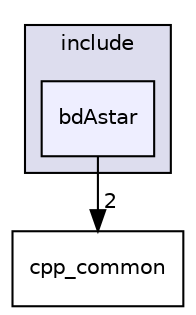 digraph "/home/vicky/pgrouting/pgrouting/pgrouting/include/bdAstar" {
  compound=true
  node [ fontsize="10", fontname="Helvetica"];
  edge [ labelfontsize="10", labelfontname="Helvetica"];
  subgraph clusterdir_d44c64559bbebec7f509842c48db8b23 {
    graph [ bgcolor="#ddddee", pencolor="black", label="include" fontname="Helvetica", fontsize="10", URL="dir_d44c64559bbebec7f509842c48db8b23.html"]
  dir_3f775a8a6f61dc57a0be2ee607b843c3 [shape=box, label="bdAstar", style="filled", fillcolor="#eeeeff", pencolor="black", URL="dir_3f775a8a6f61dc57a0be2ee607b843c3.html"];
  }
  dir_f413d2883acb285bdeb0fac3ae939ed0 [shape=box label="cpp_common" URL="dir_f413d2883acb285bdeb0fac3ae939ed0.html"];
  dir_3f775a8a6f61dc57a0be2ee607b843c3->dir_f413d2883acb285bdeb0fac3ae939ed0 [headlabel="2", labeldistance=1.5 headhref="dir_000003_000014.html"];
}
